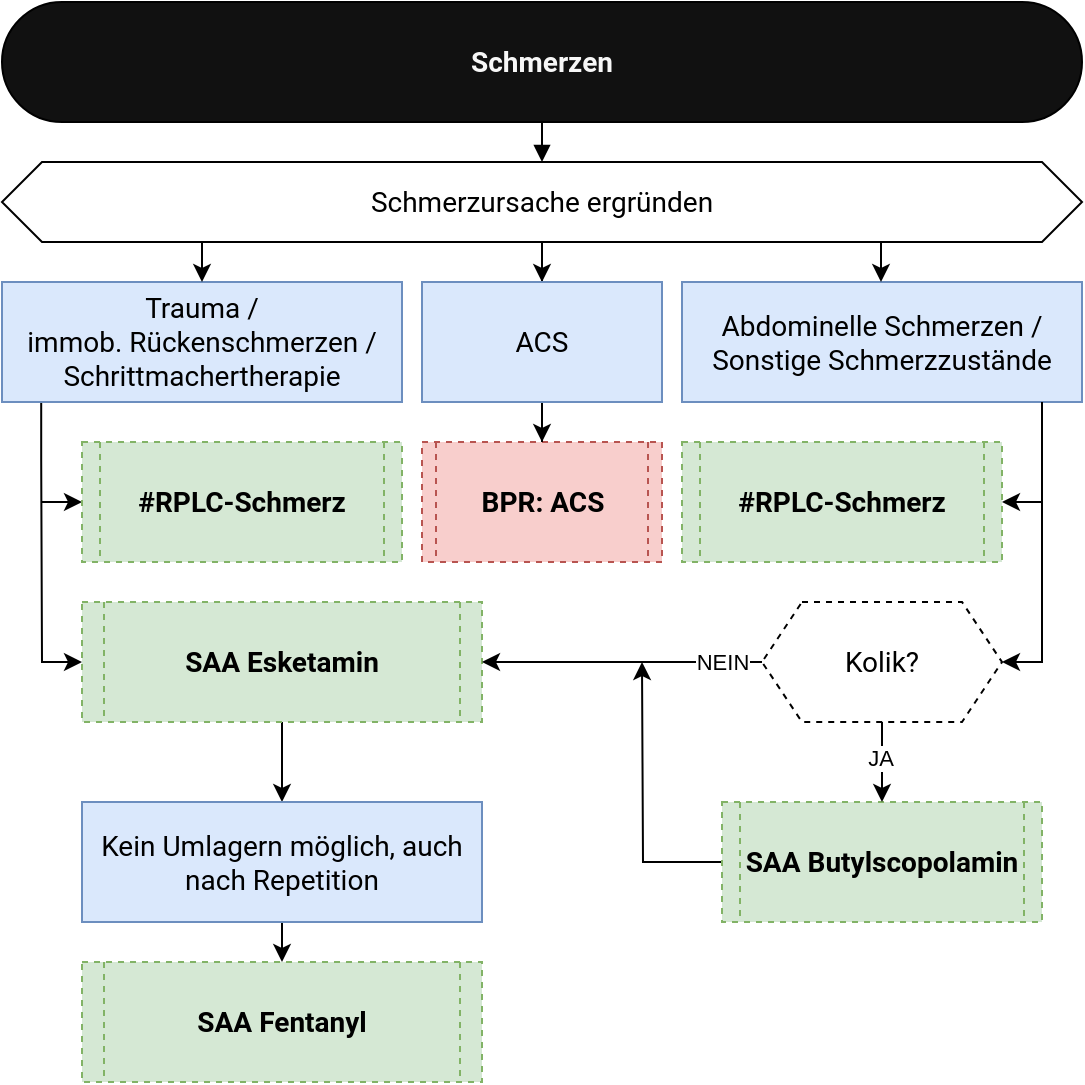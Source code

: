<mxfile version="28.1.2">
  <diagram name="Seite-1" id="L2w308fRFKuACmfVMeDd">
    <mxGraphModel dx="1426" dy="833" grid="1" gridSize="10" guides="1" tooltips="1" connect="1" arrows="1" fold="1" page="1" pageScale="1" pageWidth="540" pageHeight="550" math="0" shadow="0">
      <root>
        <mxCell id="0" />
        <mxCell id="1" parent="0" />
        <mxCell id="bO4cj00JHxBitIa0UD0s-28" style="edgeStyle=orthogonalEdgeStyle;shape=connector;rounded=0;orthogonalLoop=1;jettySize=auto;html=1;strokeColor=default;align=center;verticalAlign=middle;fontFamily=Helvetica;fontSize=11;fontColor=default;labelBackgroundColor=default;endArrow=block;endFill=1;entryX=0.5;entryY=0;entryDx=0;entryDy=0;" parent="1" edge="1">
          <mxGeometry relative="1" as="geometry">
            <Array as="points">
              <mxPoint x="270" y="70" />
              <mxPoint x="270" y="70" />
            </Array>
            <mxPoint x="270" y="80.0" as="targetPoint" />
            <mxPoint x="270" y="60" as="sourcePoint" />
          </mxGeometry>
        </mxCell>
        <mxCell id="bO4cj00JHxBitIa0UD0s-1" value="Schmerzen" style="rounded=1;whiteSpace=wrap;html=1;arcSize=50;fillColor=#111111;fontColor=#F7F7F7;fontFamily=&quot;Roboto&quot;, &quot;Helvetica Neue&quot;, sans-serif;fontSize=14;fontStyle=1;labelBackgroundColor=none;strokeColor=default;" parent="1" vertex="1">
          <mxGeometry width="540" height="60" as="geometry" />
        </mxCell>
        <mxCell id="OxmCkVnhsx7XtOLFZzuF-13" style="edgeStyle=orthogonalEdgeStyle;rounded=0;orthogonalLoop=1;jettySize=auto;html=1;" parent="1" source="q4PwxwjqPayS1MS6TFGu-1" target="q4PwxwjqPayS1MS6TFGu-14" edge="1">
          <mxGeometry relative="1" as="geometry" />
        </mxCell>
        <mxCell id="q4PwxwjqPayS1MS6TFGu-1" value="Schmerzursache ergründen" style="shape=hexagon;perimeter=hexagonPerimeter2;whiteSpace=wrap;html=1;fixedSize=1;fontSize=14;fontFamily=&quot;Roboto&quot;, &quot;Helvetica Neue&quot;, sans-serif;size=20;fontColor=default;labelBackgroundColor=none;" parent="1" vertex="1">
          <mxGeometry y="80" width="540" height="40" as="geometry" />
        </mxCell>
        <UserObject label="BPR: ACS" link="bpr:acs" id="q4PwxwjqPayS1MS6TFGu-6">
          <mxCell style="shape=process;whiteSpace=wrap;html=1;backgroundOutline=1;size=0.056;fillColor=#f8cecc;strokeColor=#b85450;fontFamily=&quot;Roboto&quot;, &quot;Helvetica Neue&quot;, sans-serif;fontStyle=1;fontSize=14;textShadow=0;dashed=1;labelBackgroundColor=none;" parent="1" vertex="1">
            <mxGeometry x="210" y="220" width="120" height="60" as="geometry" />
          </mxCell>
        </UserObject>
        <mxCell id="OxmCkVnhsx7XtOLFZzuF-16" style="edgeStyle=orthogonalEdgeStyle;rounded=0;orthogonalLoop=1;jettySize=auto;html=1;exitX=0.098;exitY=1.013;exitDx=0;exitDy=0;exitPerimeter=0;entryX=0;entryY=0.5;entryDx=0;entryDy=0;" parent="1" target="OxmCkVnhsx7XtOLFZzuF-3" edge="1">
          <mxGeometry relative="1" as="geometry">
            <mxPoint x="38.0" y="333.78" as="targetPoint" />
            <mxPoint x="19.6" y="200.0" as="sourcePoint" />
            <Array as="points">
              <mxPoint x="20" y="229" />
              <mxPoint x="20" y="229" />
              <mxPoint x="20" y="330" />
            </Array>
          </mxGeometry>
        </mxCell>
        <mxCell id="OxmCkVnhsx7XtOLFZzuF-17" style="edgeStyle=orthogonalEdgeStyle;rounded=0;orthogonalLoop=1;jettySize=auto;html=1;entryX=0;entryY=0.5;entryDx=0;entryDy=0;" parent="1" edge="1">
          <mxGeometry relative="1" as="geometry">
            <mxPoint x="20" y="250" as="sourcePoint" />
            <mxPoint x="40" y="250" as="targetPoint" />
            <Array as="points">
              <mxPoint x="20" y="250" />
            </Array>
          </mxGeometry>
        </mxCell>
        <mxCell id="q4PwxwjqPayS1MS6TFGu-11" value="Trauma /&lt;br&gt;immob. Rückenschmerzen /&lt;br&gt;Schrittmachertherapie" style="rounded=0;whiteSpace=wrap;html=1;fillColor=#dae8fc;strokeColor=#6c8ebf;fontFamily=&quot;Roboto&quot;, &quot;Helvetica Neue&quot;, sans-serif;fontSize=14;fontColor=default;labelBackgroundColor=none;" parent="1" vertex="1">
          <mxGeometry y="140" width="200" height="60" as="geometry" />
        </mxCell>
        <mxCell id="OxmCkVnhsx7XtOLFZzuF-12" style="edgeStyle=orthogonalEdgeStyle;rounded=0;orthogonalLoop=1;jettySize=auto;html=1;entryX=0.5;entryY=0;entryDx=0;entryDy=0;" parent="1" source="q4PwxwjqPayS1MS6TFGu-14" target="q4PwxwjqPayS1MS6TFGu-6" edge="1">
          <mxGeometry relative="1" as="geometry" />
        </mxCell>
        <mxCell id="q4PwxwjqPayS1MS6TFGu-14" value="ACS" style="rounded=0;whiteSpace=wrap;html=1;fillColor=#dae8fc;strokeColor=#6c8ebf;fontFamily=&quot;Roboto&quot;, &quot;Helvetica Neue&quot;, sans-serif;fontSize=14;fontColor=default;labelBackgroundColor=none;" parent="1" vertex="1">
          <mxGeometry x="210" y="140" width="120" height="60" as="geometry" />
        </mxCell>
        <mxCell id="q4PwxwjqPayS1MS6TFGu-15" value="Abdominelle Schmerzen /&lt;br&gt;Sonstige Schmerzzustände" style="rounded=0;whiteSpace=wrap;html=1;fillColor=#dae8fc;strokeColor=#6c8ebf;fontFamily=&quot;Roboto&quot;, &quot;Helvetica Neue&quot;, sans-serif;fontSize=14;fontColor=default;labelBackgroundColor=none;" parent="1" vertex="1">
          <mxGeometry x="340" y="140" width="200" height="60" as="geometry" />
        </mxCell>
        <UserObject label="#RPLC-Schmerz" link="/?action=switchPPR" id="q4PwxwjqPayS1MS6TFGu-16">
          <mxCell style="shape=process;whiteSpace=wrap;html=1;backgroundOutline=1;size=0.056;fillColor=#d5e8d4;strokeColor=#82b366;fontFamily=&quot;Roboto&quot;, &quot;Helvetica Neue&quot;, sans-serif;fontStyle=1;fontSize=14;textShadow=0;dashed=1;fontColor=default;labelBackgroundColor=none;comic=0;treeMoving=0;treeFolding=0;editable=1;movable=1;resizable=1;rotatable=1;deletable=1;locked=0;connectable=1;" parent="1" vertex="1">
            <mxGeometry x="40" y="220" width="160" height="60" as="geometry" />
          </mxCell>
        </UserObject>
        <UserObject label="#RPLC-Schmerz" link="/?action=switchPPR" id="OxmCkVnhsx7XtOLFZzuF-2">
          <mxCell style="shape=process;whiteSpace=wrap;html=1;backgroundOutline=1;size=0.056;fillColor=#d5e8d4;strokeColor=#82b366;fontFamily=&quot;Roboto&quot;, &quot;Helvetica Neue&quot;, sans-serif;fontStyle=1;fontSize=14;textShadow=0;dashed=1;fontColor=default;labelBackgroundColor=none;comic=0;treeMoving=0;treeFolding=0;editable=1;movable=1;resizable=1;rotatable=1;deletable=1;locked=0;connectable=1;" parent="1" vertex="1">
            <mxGeometry x="340" y="220" width="160" height="60" as="geometry" />
          </mxCell>
        </UserObject>
        <mxCell id="OxmCkVnhsx7XtOLFZzuF-27" style="edgeStyle=orthogonalEdgeStyle;rounded=0;orthogonalLoop=1;jettySize=auto;html=1;" parent="1" source="OxmCkVnhsx7XtOLFZzuF-3" target="OxmCkVnhsx7XtOLFZzuF-8" edge="1">
          <mxGeometry relative="1" as="geometry" />
        </mxCell>
        <UserObject label="SAA Esketamin" link="med:esketamin" id="OxmCkVnhsx7XtOLFZzuF-3">
          <mxCell style="shape=process;whiteSpace=wrap;html=1;backgroundOutline=1;size=0.056;fillColor=#d5e8d4;strokeColor=#82b366;fontFamily=&quot;Roboto&quot;, &quot;Helvetica Neue&quot;, sans-serif;fontStyle=1;fontSize=14;textShadow=0;dashed=1;fontColor=default;labelBackgroundColor=none;comic=0;treeMoving=0;treeFolding=0;editable=1;movable=1;resizable=1;rotatable=1;deletable=1;locked=0;connectable=1;" parent="1" vertex="1">
            <mxGeometry x="40" y="300" width="200" height="60" as="geometry" />
          </mxCell>
        </UserObject>
        <mxCell id="OxmCkVnhsx7XtOLFZzuF-25" style="edgeStyle=orthogonalEdgeStyle;rounded=0;orthogonalLoop=1;jettySize=auto;html=1;" parent="1" source="OxmCkVnhsx7XtOLFZzuF-4" edge="1">
          <mxGeometry relative="1" as="geometry">
            <mxPoint x="320" y="330" as="targetPoint" />
          </mxGeometry>
        </mxCell>
        <UserObject label="SAA Butylscopolamin" link="med:butylscopolamin" id="OxmCkVnhsx7XtOLFZzuF-4">
          <mxCell style="shape=process;whiteSpace=wrap;html=1;backgroundOutline=1;size=0.056;fillColor=#d5e8d4;strokeColor=#82b366;fontFamily=&quot;Roboto&quot;, &quot;Helvetica Neue&quot;, sans-serif;fontStyle=1;fontSize=14;textShadow=0;dashed=1;fontColor=default;labelBackgroundColor=none;comic=0;treeMoving=0;treeFolding=0;editable=1;movable=1;resizable=1;rotatable=1;deletable=1;locked=0;connectable=1;" parent="1" vertex="1">
            <mxGeometry x="360" y="400" width="160" height="60" as="geometry" />
          </mxCell>
        </UserObject>
        <mxCell id="OxmCkVnhsx7XtOLFZzuF-20" style="edgeStyle=orthogonalEdgeStyle;rounded=0;orthogonalLoop=1;jettySize=auto;html=1;entryX=1;entryY=0.5;entryDx=0;entryDy=0;" parent="1" source="OxmCkVnhsx7XtOLFZzuF-6" target="OxmCkVnhsx7XtOLFZzuF-3" edge="1">
          <mxGeometry relative="1" as="geometry">
            <mxPoint x="250" y="340" as="targetPoint" />
          </mxGeometry>
        </mxCell>
        <mxCell id="OxmCkVnhsx7XtOLFZzuF-26" value="NEIN" style="edgeLabel;html=1;align=center;verticalAlign=middle;resizable=0;points=[];" parent="OxmCkVnhsx7XtOLFZzuF-20" vertex="1" connectable="0">
          <mxGeometry x="-0.714" y="2" relative="1" as="geometry">
            <mxPoint y="-2" as="offset" />
          </mxGeometry>
        </mxCell>
        <mxCell id="OxmCkVnhsx7XtOLFZzuF-21" style="edgeStyle=orthogonalEdgeStyle;rounded=0;orthogonalLoop=1;jettySize=auto;html=1;entryX=0.5;entryY=0;entryDx=0;entryDy=0;" parent="1" source="OxmCkVnhsx7XtOLFZzuF-6" target="OxmCkVnhsx7XtOLFZzuF-4" edge="1">
          <mxGeometry relative="1" as="geometry" />
        </mxCell>
        <mxCell id="OxmCkVnhsx7XtOLFZzuF-22" value="JA" style="edgeLabel;html=1;align=center;verticalAlign=middle;resizable=0;points=[];" parent="OxmCkVnhsx7XtOLFZzuF-21" vertex="1" connectable="0">
          <mxGeometry x="-0.035" relative="1" as="geometry">
            <mxPoint x="-1" y="-2" as="offset" />
          </mxGeometry>
        </mxCell>
        <UserObject label="Kolik?" link="/?action=kolik" id="OxmCkVnhsx7XtOLFZzuF-6">
          <mxCell style="shape=hexagon;perimeter=hexagonPerimeter2;whiteSpace=wrap;html=1;fixedSize=1;fontSize=14;fontFamily=&quot;Roboto&quot;, &quot;Helvetica Neue&quot;, sans-serif;size=20;dashed=1;fontColor=default;labelBackgroundColor=none;" parent="1" vertex="1">
            <mxGeometry x="380" y="300" width="120" height="60" as="geometry" />
          </mxCell>
        </UserObject>
        <UserObject label="SAA Fentanyl" link="med:fentanyl" id="OxmCkVnhsx7XtOLFZzuF-7">
          <mxCell style="shape=process;whiteSpace=wrap;html=1;backgroundOutline=1;size=0.056;fillColor=#d5e8d4;strokeColor=#82b366;fontFamily=&quot;Roboto&quot;, &quot;Helvetica Neue&quot;, sans-serif;fontStyle=1;fontSize=14;textShadow=0;dashed=1;fontColor=default;labelBackgroundColor=none;comic=0;treeMoving=0;treeFolding=0;editable=1;movable=1;resizable=1;rotatable=1;deletable=1;locked=0;connectable=1;" parent="1" vertex="1">
            <mxGeometry x="40" y="480" width="200" height="60" as="geometry" />
          </mxCell>
        </UserObject>
        <mxCell id="OxmCkVnhsx7XtOLFZzuF-28" style="edgeStyle=orthogonalEdgeStyle;rounded=0;orthogonalLoop=1;jettySize=auto;html=1;exitX=0.5;exitY=1;exitDx=0;exitDy=0;entryX=0.5;entryY=0;entryDx=0;entryDy=0;" parent="1" source="OxmCkVnhsx7XtOLFZzuF-8" target="OxmCkVnhsx7XtOLFZzuF-7" edge="1">
          <mxGeometry relative="1" as="geometry" />
        </mxCell>
        <mxCell id="OxmCkVnhsx7XtOLFZzuF-8" value="Kein Umlagern möglich, auch&lt;div&gt;nach Repetition&lt;/div&gt;" style="rounded=0;whiteSpace=wrap;html=1;fillColor=#dae8fc;strokeColor=#6c8ebf;fontFamily=&quot;Roboto&quot;, &quot;Helvetica Neue&quot;, sans-serif;fontSize=14;fontColor=default;labelBackgroundColor=none;" parent="1" vertex="1">
          <mxGeometry x="40" y="400" width="200" height="60" as="geometry" />
        </mxCell>
        <mxCell id="OxmCkVnhsx7XtOLFZzuF-14" style="edgeStyle=orthogonalEdgeStyle;rounded=0;orthogonalLoop=1;jettySize=auto;html=1;" parent="1" edge="1">
          <mxGeometry relative="1" as="geometry">
            <mxPoint x="100" y="120" as="sourcePoint" />
            <mxPoint x="100" y="140" as="targetPoint" />
          </mxGeometry>
        </mxCell>
        <mxCell id="OxmCkVnhsx7XtOLFZzuF-15" style="edgeStyle=orthogonalEdgeStyle;rounded=0;orthogonalLoop=1;jettySize=auto;html=1;" parent="1" edge="1">
          <mxGeometry relative="1" as="geometry">
            <mxPoint x="439.5" y="120" as="sourcePoint" />
            <mxPoint x="439.5" y="140" as="targetPoint" />
          </mxGeometry>
        </mxCell>
        <mxCell id="OxmCkVnhsx7XtOLFZzuF-18" style="edgeStyle=orthogonalEdgeStyle;rounded=0;orthogonalLoop=1;jettySize=auto;html=1;exitX=0.098;exitY=1.013;exitDx=0;exitDy=0;exitPerimeter=0;entryX=1;entryY=0.5;entryDx=0;entryDy=0;" parent="1" target="OxmCkVnhsx7XtOLFZzuF-6" edge="1">
          <mxGeometry relative="1" as="geometry">
            <mxPoint x="540.4" y="330" as="targetPoint" />
            <mxPoint x="520" y="200" as="sourcePoint" />
            <Array as="points">
              <mxPoint x="520" y="229" />
              <mxPoint x="520" y="229" />
              <mxPoint x="520" y="330" />
            </Array>
          </mxGeometry>
        </mxCell>
        <mxCell id="OxmCkVnhsx7XtOLFZzuF-19" style="edgeStyle=orthogonalEdgeStyle;rounded=0;orthogonalLoop=1;jettySize=auto;html=1;entryX=1;entryY=0.5;entryDx=0;entryDy=0;" parent="1" target="OxmCkVnhsx7XtOLFZzuF-2" edge="1">
          <mxGeometry relative="1" as="geometry">
            <mxPoint x="520" y="250" as="sourcePoint" />
            <mxPoint x="550.4" y="340" as="targetPoint" />
            <Array as="points">
              <mxPoint x="520" y="250" />
              <mxPoint x="520" y="250" />
            </Array>
          </mxGeometry>
        </mxCell>
      </root>
    </mxGraphModel>
  </diagram>
</mxfile>
